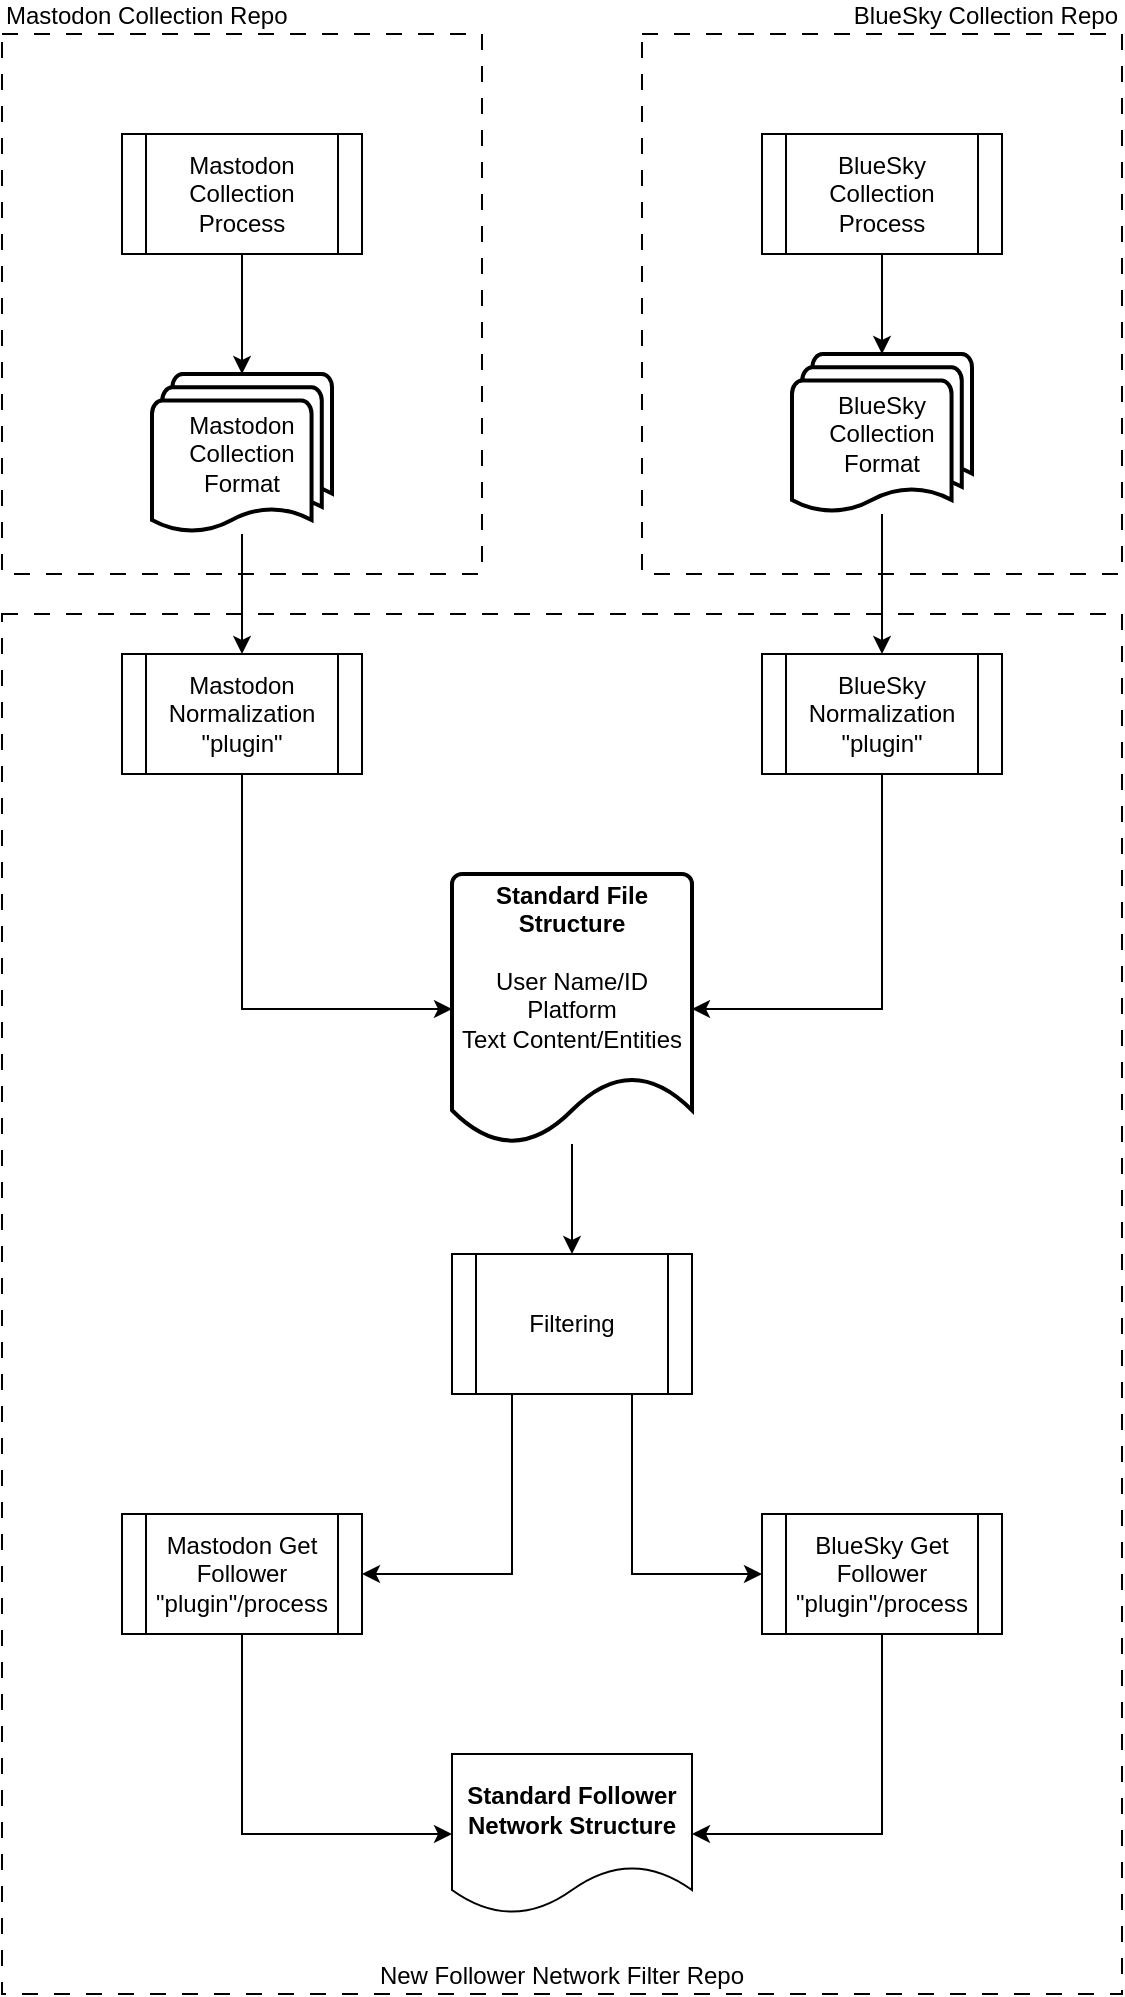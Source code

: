 <mxfile version="24.0.6" type="github">
  <diagram name="Page-1" id="gC4gFN8uN0JBN6y4N8CE">
    <mxGraphModel dx="1434" dy="874" grid="1" gridSize="10" guides="1" tooltips="1" connect="1" arrows="1" fold="1" page="1" pageScale="1" pageWidth="850" pageHeight="1100" math="0" shadow="0">
      <root>
        <mxCell id="0" />
        <mxCell id="1" parent="0" />
        <mxCell id="VbN8mfBq7NTgHv67Ina1-32" value="&lt;div&gt;Mastodon Collection Repo&lt;/div&gt;" style="whiteSpace=wrap;html=1;dashed=1;dashPattern=8 8;fillColor=none;rounded=0;glass=0;verticalAlign=bottom;labelPosition=center;verticalLabelPosition=top;align=left;" vertex="1" parent="1">
          <mxGeometry x="140" y="30" width="240" height="270" as="geometry" />
        </mxCell>
        <mxCell id="VbN8mfBq7NTgHv67Ina1-31" value="New Follower Network Filter Repo" style="whiteSpace=wrap;html=1;dashed=1;dashPattern=8 8;fillColor=none;verticalAlign=bottom;" vertex="1" parent="1">
          <mxGeometry x="140" y="320" width="560" height="690" as="geometry" />
        </mxCell>
        <mxCell id="VbN8mfBq7NTgHv67Ina1-17" value="" style="edgeStyle=orthogonalEdgeStyle;rounded=0;orthogonalLoop=1;jettySize=auto;html=1;" edge="1" parent="1" source="VbN8mfBq7NTgHv67Ina1-3" target="VbN8mfBq7NTgHv67Ina1-14">
          <mxGeometry relative="1" as="geometry" />
        </mxCell>
        <mxCell id="VbN8mfBq7NTgHv67Ina1-3" value="&lt;div&gt;Mastodon Collection Process&lt;/div&gt;" style="shape=process;whiteSpace=wrap;html=1;backgroundOutline=1;" vertex="1" parent="1">
          <mxGeometry x="200" y="80" width="120" height="60" as="geometry" />
        </mxCell>
        <mxCell id="VbN8mfBq7NTgHv67Ina1-4" value="&lt;div&gt;Mastodon Normalization &quot;plugin&quot;&lt;/div&gt;" style="shape=process;whiteSpace=wrap;html=1;backgroundOutline=1;" vertex="1" parent="1">
          <mxGeometry x="200" y="340" width="120" height="60" as="geometry" />
        </mxCell>
        <mxCell id="VbN8mfBq7NTgHv67Ina1-26" style="edgeStyle=orthogonalEdgeStyle;rounded=0;orthogonalLoop=1;jettySize=auto;html=1;exitX=0.25;exitY=1;exitDx=0;exitDy=0;entryX=1;entryY=0.5;entryDx=0;entryDy=0;" edge="1" parent="1" source="VbN8mfBq7NTgHv67Ina1-5" target="VbN8mfBq7NTgHv67Ina1-10">
          <mxGeometry relative="1" as="geometry" />
        </mxCell>
        <mxCell id="VbN8mfBq7NTgHv67Ina1-27" style="edgeStyle=orthogonalEdgeStyle;rounded=0;orthogonalLoop=1;jettySize=auto;html=1;exitX=0.75;exitY=1;exitDx=0;exitDy=0;entryX=0;entryY=0.5;entryDx=0;entryDy=0;" edge="1" parent="1" source="VbN8mfBq7NTgHv67Ina1-5" target="VbN8mfBq7NTgHv67Ina1-11">
          <mxGeometry relative="1" as="geometry" />
        </mxCell>
        <mxCell id="VbN8mfBq7NTgHv67Ina1-5" value="Filtering" style="shape=process;whiteSpace=wrap;html=1;backgroundOutline=1;" vertex="1" parent="1">
          <mxGeometry x="365" y="640" width="120" height="70" as="geometry" />
        </mxCell>
        <mxCell id="VbN8mfBq7NTgHv67Ina1-18" value="" style="edgeStyle=orthogonalEdgeStyle;rounded=0;orthogonalLoop=1;jettySize=auto;html=1;" edge="1" parent="1" source="VbN8mfBq7NTgHv67Ina1-6" target="VbN8mfBq7NTgHv67Ina1-15">
          <mxGeometry relative="1" as="geometry" />
        </mxCell>
        <mxCell id="VbN8mfBq7NTgHv67Ina1-6" value="BlueSky Collection Process" style="shape=process;whiteSpace=wrap;html=1;backgroundOutline=1;" vertex="1" parent="1">
          <mxGeometry x="520" y="80" width="120" height="60" as="geometry" />
        </mxCell>
        <mxCell id="VbN8mfBq7NTgHv67Ina1-7" value="BlueSky Normalization &quot;plugin&quot;" style="shape=process;whiteSpace=wrap;html=1;backgroundOutline=1;" vertex="1" parent="1">
          <mxGeometry x="520" y="340" width="120" height="60" as="geometry" />
        </mxCell>
        <mxCell id="VbN8mfBq7NTgHv67Ina1-28" style="edgeStyle=orthogonalEdgeStyle;rounded=0;orthogonalLoop=1;jettySize=auto;html=1;exitX=0.5;exitY=1;exitDx=0;exitDy=0;entryX=0;entryY=0.5;entryDx=0;entryDy=0;" edge="1" parent="1" source="VbN8mfBq7NTgHv67Ina1-10" target="VbN8mfBq7NTgHv67Ina1-16">
          <mxGeometry relative="1" as="geometry" />
        </mxCell>
        <mxCell id="VbN8mfBq7NTgHv67Ina1-10" value="Mastodon Get Follower &quot;plugin&quot;/process" style="shape=process;whiteSpace=wrap;html=1;backgroundOutline=1;" vertex="1" parent="1">
          <mxGeometry x="200" y="770" width="120" height="60" as="geometry" />
        </mxCell>
        <mxCell id="VbN8mfBq7NTgHv67Ina1-29" style="edgeStyle=orthogonalEdgeStyle;rounded=0;orthogonalLoop=1;jettySize=auto;html=1;exitX=0.5;exitY=1;exitDx=0;exitDy=0;entryX=1;entryY=0.5;entryDx=0;entryDy=0;" edge="1" parent="1" source="VbN8mfBq7NTgHv67Ina1-11" target="VbN8mfBq7NTgHv67Ina1-16">
          <mxGeometry relative="1" as="geometry" />
        </mxCell>
        <mxCell id="VbN8mfBq7NTgHv67Ina1-11" value="BlueSky Get Follower &quot;plugin&quot;/process" style="shape=process;whiteSpace=wrap;html=1;backgroundOutline=1;" vertex="1" parent="1">
          <mxGeometry x="520" y="770" width="120" height="60" as="geometry" />
        </mxCell>
        <mxCell id="VbN8mfBq7NTgHv67Ina1-23" value="" style="edgeStyle=orthogonalEdgeStyle;rounded=0;orthogonalLoop=1;jettySize=auto;html=1;" edge="1" parent="1" source="VbN8mfBq7NTgHv67Ina1-13" target="VbN8mfBq7NTgHv67Ina1-5">
          <mxGeometry relative="1" as="geometry" />
        </mxCell>
        <mxCell id="VbN8mfBq7NTgHv67Ina1-13" value="&lt;div&gt;&lt;b&gt;Standard File Structure&lt;/b&gt;&lt;/div&gt;&lt;div&gt;&lt;br&gt;&lt;/div&gt;&lt;div&gt;User Name/ID&lt;/div&gt;&lt;div&gt;Platform&lt;/div&gt;&lt;div&gt;Text Content/Entities&lt;/div&gt;&lt;div&gt;&lt;br&gt;&lt;/div&gt;&lt;div&gt;&lt;br&gt;&lt;/div&gt;&lt;div&gt;&lt;br&gt;&lt;/div&gt;" style="strokeWidth=2;html=1;shape=mxgraph.flowchart.document2;whiteSpace=wrap;size=0.25;" vertex="1" parent="1">
          <mxGeometry x="365" y="450" width="120" height="135" as="geometry" />
        </mxCell>
        <mxCell id="VbN8mfBq7NTgHv67Ina1-19" value="" style="edgeStyle=orthogonalEdgeStyle;rounded=0;orthogonalLoop=1;jettySize=auto;html=1;" edge="1" parent="1" source="VbN8mfBq7NTgHv67Ina1-14" target="VbN8mfBq7NTgHv67Ina1-4">
          <mxGeometry relative="1" as="geometry" />
        </mxCell>
        <mxCell id="VbN8mfBq7NTgHv67Ina1-14" value="Mastodon Collection Format" style="strokeWidth=2;html=1;shape=mxgraph.flowchart.multi-document;whiteSpace=wrap;" vertex="1" parent="1">
          <mxGeometry x="215" y="200" width="90" height="80" as="geometry" />
        </mxCell>
        <mxCell id="VbN8mfBq7NTgHv67Ina1-20" value="" style="edgeStyle=orthogonalEdgeStyle;rounded=0;orthogonalLoop=1;jettySize=auto;html=1;" edge="1" parent="1" source="VbN8mfBq7NTgHv67Ina1-15" target="VbN8mfBq7NTgHv67Ina1-7">
          <mxGeometry relative="1" as="geometry" />
        </mxCell>
        <mxCell id="VbN8mfBq7NTgHv67Ina1-15" value="BlueSky Collection Format" style="strokeWidth=2;html=1;shape=mxgraph.flowchart.multi-document;whiteSpace=wrap;" vertex="1" parent="1">
          <mxGeometry x="535" y="190" width="90" height="80" as="geometry" />
        </mxCell>
        <mxCell id="VbN8mfBq7NTgHv67Ina1-16" value="&lt;b&gt;Standard Follower Network Structure&lt;/b&gt;" style="shape=document;whiteSpace=wrap;html=1;boundedLbl=1;" vertex="1" parent="1">
          <mxGeometry x="365" y="890" width="120" height="80" as="geometry" />
        </mxCell>
        <mxCell id="VbN8mfBq7NTgHv67Ina1-21" style="edgeStyle=orthogonalEdgeStyle;rounded=0;orthogonalLoop=1;jettySize=auto;html=1;exitX=0.5;exitY=1;exitDx=0;exitDy=0;entryX=0;entryY=0.5;entryDx=0;entryDy=0;entryPerimeter=0;" edge="1" parent="1" source="VbN8mfBq7NTgHv67Ina1-4" target="VbN8mfBq7NTgHv67Ina1-13">
          <mxGeometry relative="1" as="geometry" />
        </mxCell>
        <mxCell id="VbN8mfBq7NTgHv67Ina1-22" style="edgeStyle=orthogonalEdgeStyle;rounded=0;orthogonalLoop=1;jettySize=auto;html=1;exitX=0.5;exitY=1;exitDx=0;exitDy=0;entryX=1;entryY=0.5;entryDx=0;entryDy=0;entryPerimeter=0;" edge="1" parent="1" source="VbN8mfBq7NTgHv67Ina1-7" target="VbN8mfBq7NTgHv67Ina1-13">
          <mxGeometry relative="1" as="geometry" />
        </mxCell>
        <mxCell id="VbN8mfBq7NTgHv67Ina1-33" value="&lt;div&gt;BlueSky Collection Repo&lt;/div&gt;" style="whiteSpace=wrap;html=1;dashed=1;dashPattern=8 8;fillColor=none;labelPosition=center;verticalLabelPosition=top;align=right;verticalAlign=bottom;" vertex="1" parent="1">
          <mxGeometry x="460" y="30" width="240" height="270" as="geometry" />
        </mxCell>
      </root>
    </mxGraphModel>
  </diagram>
</mxfile>
